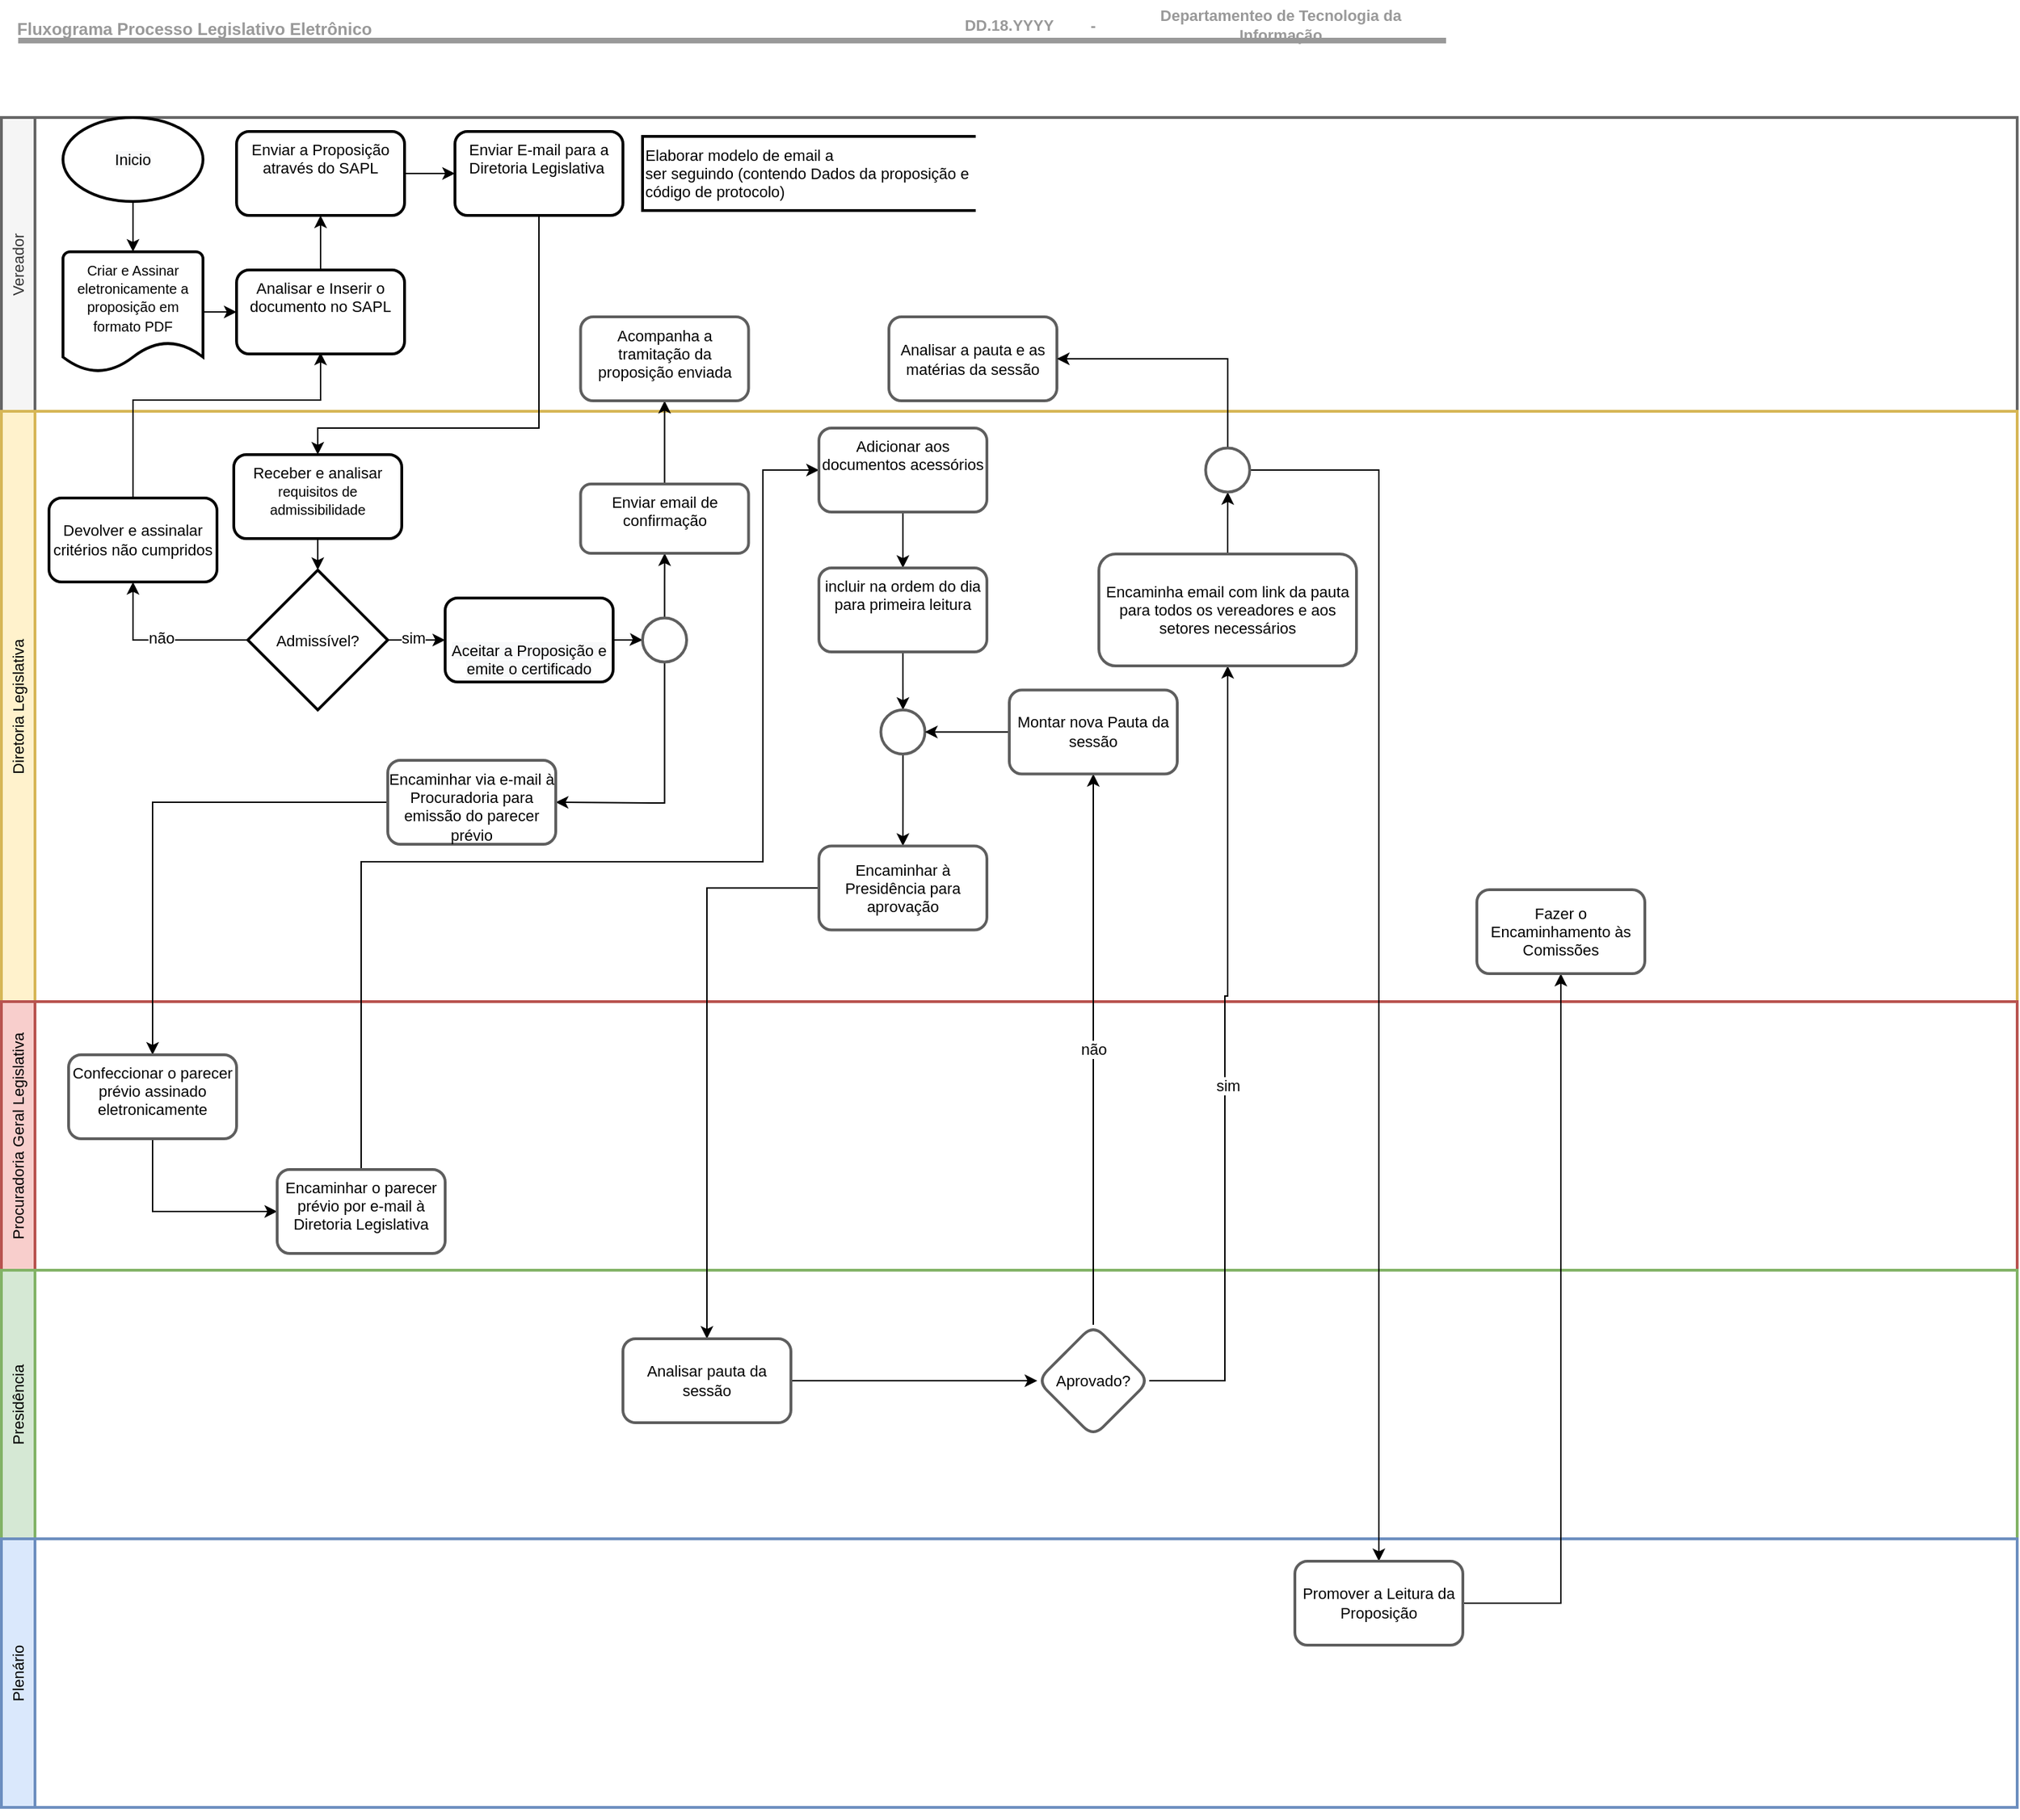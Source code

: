 <mxfile version="14.2.4" type="github">
  <diagram id="OBJG1eIt0na-M_Iumhf0" name="Page-1">
    <mxGraphModel dx="1019" dy="555" grid="1" gridSize="10" guides="1" tooltips="1" connect="1" arrows="1" fold="1" page="1" pageScale="1" pageWidth="827" pageHeight="1169" math="0" shadow="0">
      <root>
        <mxCell id="0" />
        <mxCell id="1" parent="0" />
        <UserObject label="Fluxograma Processo Legislativo Eletrônico" lucidchartObjectId="fB86fQmWT2FW" id="kLoiwdzfELyBHfb5iOQ--1">
          <mxCell style="html=1;overflow=block;blockSpacing=1;whiteSpace=wrap;strokeColor=none;fillColor=none;whiteSpace=wrap;fontSize=12;fontColor=#999999;fontStyle=1;align=center;spacing=7;strokeOpacity=100;fillOpacity=100;" parent="1" vertex="1">
            <mxGeometry x="36" y="24" width="276" height="41" as="geometry" />
          </mxCell>
        </UserObject>
        <UserObject label="Departamenteo de Tecnologia da Informação" lucidchartObjectId="xD86raEp4uvp" id="kLoiwdzfELyBHfb5iOQ--2">
          <mxCell style="html=1;overflow=block;blockSpacing=1;whiteSpace=wrap;strokeColor=none;fillColor=none;whiteSpace=wrap;fontSize=11;fontColor=#999999;fontStyle=1;spacing=3;strokeOpacity=100;fillOpacity=100;" parent="1" vertex="1">
            <mxGeometry x="832" y="24" width="236" height="36" as="geometry" />
          </mxCell>
        </UserObject>
        <UserObject label="" lucidchartObjectId="4E86ajJ.aiLK" id="kLoiwdzfELyBHfb5iOQ--3">
          <mxCell style="html=1;jettySize=18;whiteSpace=wrap;fontSize=11;strokeColor=#999999;strokeOpacity=100;strokeWidth=4;rounded=1;arcSize=12;edgeStyle=orthogonalEdgeStyle;startArrow=none;;endArrow=none;;" parent="1" edge="1">
            <mxGeometry width="100" height="100" relative="1" as="geometry">
              <Array as="points" />
              <mxPoint x="48" y="53" as="sourcePoint" />
              <mxPoint x="1068" y="53" as="targetPoint" />
            </mxGeometry>
          </mxCell>
        </UserObject>
        <UserObject label="%date{DD.MM.YYYY}%" placeholders="1" lucidchartObjectId="BH86H26-wex_" id="kLoiwdzfELyBHfb5iOQ--4">
          <mxCell style="html=1;overflow=block;blockSpacing=1;whiteSpace=wrap;strokeColor=none;fillColor=none;whiteSpace=wrap;fontSize=11;fontColor=#999999;fontStyle=1;spacing=3;strokeOpacity=100;fillOpacity=100;" parent="1" vertex="1">
            <mxGeometry x="684" y="24" width="144" height="36" as="geometry" />
          </mxCell>
        </UserObject>
        <UserObject label="-" lucidchartObjectId="2H868Ppqg2rx" id="kLoiwdzfELyBHfb5iOQ--5">
          <mxCell style="html=1;overflow=block;blockSpacing=1;whiteSpace=wrap;strokeColor=none;fillColor=none;whiteSpace=wrap;fontSize=11;fontColor=#999999;fontStyle=1;spacing=3;strokeOpacity=100;fillOpacity=100;" parent="1" vertex="1">
            <mxGeometry x="744" y="24" width="144" height="36" as="geometry" />
          </mxCell>
        </UserObject>
        <mxCell id="kLoiwdzfELyBHfb5iOQ--6" value="" style="fillColor=none;strokeColor=none;pointerEvents=0;fontStyle=0;html=1;whiteSpace=wrap;container=1;collapsible=0;childLayout=stackLayout;resizeParent=1;dropTarget=0;horizontalStack=0;whiteSpace=wrap;fontSize=11;spacing=0;strokeOpacity=100;rounded=1;absoluteArcSize=1;arcSize=7;horizontal=0;strokeWidth=2;" parent="1" vertex="1">
          <mxGeometry x="36" y="108" width="1440" height="1216" isRotated="1" as="geometry" />
        </mxCell>
        <mxCell id="kLoiwdzfELyBHfb5iOQ--7" value="Vereador" style="swimlane;html=1;whiteSpace=wrap;container=1;connectable=0;collapsible=0;fontStyle=0;startSize=24;dropTarget=0;rounded=0;horizontal=0;whiteSpace=wrap;fontSize=11;spacing=0;strokeColor=#666666;strokeOpacity=100;strokeWidth=2;fontSize=11;fontColor=#333333;align=center;fillColor=#f5f5f5;" parent="kLoiwdzfELyBHfb5iOQ--6" vertex="1">
          <mxGeometry width="1440" height="210" as="geometry" />
        </mxCell>
        <mxCell id="kLoiwdzfELyBHfb5iOQ--8" value="Diretoria Legislativa" style="swimlane;html=1;whiteSpace=wrap;container=1;connectable=0;collapsible=0;fontStyle=0;startSize=24;dropTarget=0;rounded=0;horizontal=0;whiteSpace=wrap;fontSize=11;spacing=0;strokeColor=#d6b656;strokeOpacity=100;strokeWidth=2;fontSize=11;align=center;fillColor=#fff2cc;" parent="kLoiwdzfELyBHfb5iOQ--6" vertex="1">
          <mxGeometry y="210" width="1440" height="422" as="geometry" />
        </mxCell>
        <mxCell id="kLoiwdzfELyBHfb5iOQ--9" value="Procuradoria Geral Legislativa" style="swimlane;html=1;whiteSpace=wrap;container=1;connectable=0;collapsible=0;fontStyle=0;startSize=24;dropTarget=0;rounded=0;horizontal=0;whiteSpace=wrap;fontSize=11;spacing=0;strokeColor=#b85450;strokeOpacity=100;strokeWidth=2;fontSize=11;align=center;fillColor=#f8cecc;" parent="kLoiwdzfELyBHfb5iOQ--6" vertex="1">
          <mxGeometry y="632" width="1440" height="192" as="geometry" />
        </mxCell>
        <mxCell id="kLoiwdzfELyBHfb5iOQ--10" value="Presidência" style="swimlane;html=1;whiteSpace=wrap;container=1;connectable=0;collapsible=0;fontStyle=0;startSize=24;dropTarget=0;rounded=0;horizontal=0;whiteSpace=wrap;fontSize=11;spacing=0;strokeColor=#82b366;strokeOpacity=100;strokeWidth=2;fontSize=11;align=center;fillColor=#d5e8d4;" parent="kLoiwdzfELyBHfb5iOQ--6" vertex="1">
          <mxGeometry y="824" width="1440" height="192" as="geometry" />
        </mxCell>
        <mxCell id="kLoiwdzfELyBHfb5iOQ--11" value="Plenário" style="swimlane;html=1;whiteSpace=wrap;container=1;connectable=0;collapsible=0;fontStyle=0;startSize=24;dropTarget=0;rounded=0;horizontal=0;whiteSpace=wrap;fontSize=11;spacing=0;strokeColor=#6c8ebf;strokeOpacity=100;strokeWidth=2;fontSize=11;align=center;fillColor=#dae8fc;" parent="kLoiwdzfELyBHfb5iOQ--6" vertex="1">
          <mxGeometry y="1016" width="1440" height="192.0" as="geometry" />
        </mxCell>
        <mxCell id="kLoiwdzfELyBHfb5iOQ--21" value="" style="group;spacingLeft=8;align=left;spacing=0;strokeColor=none;whiteSpace=wrap;fontSize=11;fontColor=#000000;strokeOpacity=100;fillOpacity=0;rounded=1;absoluteArcSize=1;arcSize=7;fillColor=#ffffff;strokeWidth=2;verticalAlign=middle;html=1;" parent="1" vertex="1">
          <mxGeometry x="504" y="112" width="186" height="72" as="geometry" />
        </mxCell>
        <mxCell id="dpODGWyExeZbGpC8FYgF-24" style="edgeStyle=orthogonalEdgeStyle;rounded=0;orthogonalLoop=1;jettySize=auto;html=1;entryX=0.5;entryY=0;entryDx=0;entryDy=0;entryPerimeter=0;fontSize=11;" edge="1" parent="1" source="dpODGWyExeZbGpC8FYgF-20" target="dpODGWyExeZbGpC8FYgF-23">
          <mxGeometry relative="1" as="geometry" />
        </mxCell>
        <mxCell id="dpODGWyExeZbGpC8FYgF-20" value="&#xa;&#xa;&lt;span style=&quot;color: rgb(0, 0, 0); font-family: helvetica; font-size: 11px; font-style: normal; font-weight: 400; letter-spacing: normal; text-align: center; text-indent: 0px; text-transform: none; word-spacing: 0px; background-color: rgb(248, 249, 250); display: inline; float: none;&quot;&gt;Inicio&lt;/span&gt;&#xa;&#xa;" style="strokeWidth=2;html=1;shape=mxgraph.flowchart.start_1;whiteSpace=wrap;rounded=1;fontSize=11;" vertex="1" parent="1">
          <mxGeometry x="80" y="108" width="100" height="60" as="geometry" />
        </mxCell>
        <mxCell id="dpODGWyExeZbGpC8FYgF-29" value="" style="edgeStyle=orthogonalEdgeStyle;rounded=0;orthogonalLoop=1;jettySize=auto;html=1;fontSize=11;" edge="1" parent="1" source="dpODGWyExeZbGpC8FYgF-23" target="dpODGWyExeZbGpC8FYgF-28">
          <mxGeometry relative="1" as="geometry" />
        </mxCell>
        <mxCell id="dpODGWyExeZbGpC8FYgF-23" value="&lt;span style=&quot;font-size: 10px&quot;&gt;Criar e Assinar eletronicamente&amp;nbsp;a proposição em formato PDF&lt;/span&gt;" style="strokeWidth=2;html=1;shape=mxgraph.flowchart.document2;whiteSpace=wrap;size=0.25;rounded=1;fontSize=11;labelPosition=center;verticalLabelPosition=middle;align=center;verticalAlign=top;" vertex="1" parent="1">
          <mxGeometry x="80" y="204" width="100" height="86" as="geometry" />
        </mxCell>
        <mxCell id="dpODGWyExeZbGpC8FYgF-32" value="" style="edgeStyle=orthogonalEdgeStyle;rounded=0;orthogonalLoop=1;jettySize=auto;html=1;fontSize=11;" edge="1" parent="1" source="dpODGWyExeZbGpC8FYgF-28" target="dpODGWyExeZbGpC8FYgF-31">
          <mxGeometry relative="1" as="geometry" />
        </mxCell>
        <mxCell id="dpODGWyExeZbGpC8FYgF-28" value="&lt;span&gt;Analisar e Inserir o documento no SAPL&lt;/span&gt;" style="whiteSpace=wrap;html=1;rounded=1;fontSize=11;verticalAlign=top;strokeWidth=2;" vertex="1" parent="1">
          <mxGeometry x="204" y="217" width="120" height="60" as="geometry" />
        </mxCell>
        <mxCell id="dpODGWyExeZbGpC8FYgF-34" value="" style="edgeStyle=orthogonalEdgeStyle;rounded=0;orthogonalLoop=1;jettySize=auto;html=1;fontSize=11;" edge="1" parent="1" source="dpODGWyExeZbGpC8FYgF-31" target="dpODGWyExeZbGpC8FYgF-33">
          <mxGeometry relative="1" as="geometry" />
        </mxCell>
        <mxCell id="dpODGWyExeZbGpC8FYgF-31" value="&lt;span&gt;Enviar a Proposição através do SAPL&lt;/span&gt;" style="whiteSpace=wrap;html=1;rounded=1;fontSize=11;verticalAlign=top;strokeWidth=2;" vertex="1" parent="1">
          <mxGeometry x="204" y="118" width="120" height="60" as="geometry" />
        </mxCell>
        <mxCell id="dpODGWyExeZbGpC8FYgF-40" value="" style="edgeStyle=orthogonalEdgeStyle;rounded=0;orthogonalLoop=1;jettySize=auto;html=1;fontSize=11;entryX=0.5;entryY=0;entryDx=0;entryDy=0;" edge="1" parent="1" source="dpODGWyExeZbGpC8FYgF-33" target="dpODGWyExeZbGpC8FYgF-39">
          <mxGeometry relative="1" as="geometry">
            <Array as="points">
              <mxPoint x="420" y="330" />
              <mxPoint x="262" y="330" />
            </Array>
          </mxGeometry>
        </mxCell>
        <mxCell id="dpODGWyExeZbGpC8FYgF-33" value="&lt;span&gt;Enviar E-mail para a Diretoria Legislativa&amp;nbsp;&lt;/span&gt;" style="whiteSpace=wrap;html=1;rounded=1;fontSize=11;verticalAlign=top;strokeWidth=2;" vertex="1" parent="1">
          <mxGeometry x="360" y="118" width="120" height="60" as="geometry" />
        </mxCell>
        <mxCell id="dpODGWyExeZbGpC8FYgF-38" value="&lt;span style=&quot;&quot;&gt;Elaborar modelo de email a ser&amp;nbsp;&lt;/span&gt;&lt;span style=&quot;&quot;&gt;seguindo&amp;nbsp;&lt;/span&gt;&lt;span style=&quot;&quot;&gt;(&lt;/span&gt;&lt;span style=&quot;&quot;&gt;contendo Dados da proposição e código de protocolo)&lt;/span&gt;" style="strokeWidth=2;html=1;shape=mxgraph.flowchart.annotation_1;align=left;pointerEvents=1;rounded=1;fontSize=11;labelPosition=center;verticalLabelPosition=middle;verticalAlign=top;whiteSpace=wrap;" vertex="1" parent="1">
          <mxGeometry x="494" y="121.5" width="238" height="53" as="geometry" />
        </mxCell>
        <mxCell id="dpODGWyExeZbGpC8FYgF-45" value="" style="edgeStyle=orthogonalEdgeStyle;rounded=0;orthogonalLoop=1;jettySize=auto;html=1;fontSize=11;" edge="1" parent="1" source="dpODGWyExeZbGpC8FYgF-39" target="dpODGWyExeZbGpC8FYgF-44">
          <mxGeometry relative="1" as="geometry" />
        </mxCell>
        <mxCell id="dpODGWyExeZbGpC8FYgF-39" value="&lt;span&gt;Receber e analisar&lt;br&gt;&lt;/span&gt;&lt;span style=&quot;font-size: 10px&quot;&gt;requisitos de admissibilidade&lt;/span&gt;&lt;span&gt;&lt;br&gt;&lt;/span&gt;" style="whiteSpace=wrap;html=1;rounded=1;fontSize=11;verticalAlign=top;strokeWidth=2;" vertex="1" parent="1">
          <mxGeometry x="202" y="349" width="120" height="60" as="geometry" />
        </mxCell>
        <mxCell id="dpODGWyExeZbGpC8FYgF-47" value="não" style="edgeStyle=orthogonalEdgeStyle;rounded=0;orthogonalLoop=1;jettySize=auto;html=1;fontSize=11;" edge="1" parent="1" source="dpODGWyExeZbGpC8FYgF-44">
          <mxGeometry x="0.004" y="-2" relative="1" as="geometry">
            <mxPoint x="130" y="440" as="targetPoint" />
            <Array as="points">
              <mxPoint x="130" y="481" />
              <mxPoint x="130" y="444" />
            </Array>
            <mxPoint as="offset" />
          </mxGeometry>
        </mxCell>
        <mxCell id="dpODGWyExeZbGpC8FYgF-51" value="sim" style="edgeStyle=orthogonalEdgeStyle;rounded=0;orthogonalLoop=1;jettySize=auto;html=1;fontSize=11;" edge="1" parent="1" source="dpODGWyExeZbGpC8FYgF-44" target="dpODGWyExeZbGpC8FYgF-50">
          <mxGeometry x="-0.122" y="2" relative="1" as="geometry">
            <Array as="points">
              <mxPoint x="330" y="482" />
              <mxPoint x="330" y="482" />
            </Array>
            <mxPoint as="offset" />
          </mxGeometry>
        </mxCell>
        <mxCell id="dpODGWyExeZbGpC8FYgF-44" value="Admissível?" style="strokeWidth=2;html=1;shape=mxgraph.flowchart.decision;whiteSpace=wrap;rounded=1;fontSize=11;align=center;" vertex="1" parent="1">
          <mxGeometry x="212" y="431.5" width="100" height="100" as="geometry" />
        </mxCell>
        <mxCell id="dpODGWyExeZbGpC8FYgF-49" style="edgeStyle=orthogonalEdgeStyle;rounded=0;orthogonalLoop=1;jettySize=auto;html=1;fontSize=11;" edge="1" parent="1" source="dpODGWyExeZbGpC8FYgF-46">
          <mxGeometry relative="1" as="geometry">
            <mxPoint x="264" y="276" as="targetPoint" />
            <Array as="points">
              <mxPoint x="130" y="310" />
              <mxPoint x="264" y="310" />
              <mxPoint x="264" y="276" />
            </Array>
          </mxGeometry>
        </mxCell>
        <mxCell id="dpODGWyExeZbGpC8FYgF-46" value="&lt;span&gt;Devolver e assinalar critérios não cumpridos&lt;/span&gt;" style="whiteSpace=wrap;html=1;rounded=1;fontSize=11;strokeWidth=2;" vertex="1" parent="1">
          <mxGeometry x="70" y="380" width="120" height="60" as="geometry" />
        </mxCell>
        <mxCell id="dpODGWyExeZbGpC8FYgF-54" value="" style="edgeStyle=orthogonalEdgeStyle;rounded=0;orthogonalLoop=1;jettySize=auto;html=1;fontSize=11;" edge="1" parent="1" source="dpODGWyExeZbGpC8FYgF-50" target="dpODGWyExeZbGpC8FYgF-53">
          <mxGeometry relative="1" as="geometry" />
        </mxCell>
        <mxCell id="dpODGWyExeZbGpC8FYgF-50" value="&lt;br&gt;&lt;br&gt;&lt;span style=&quot;color: rgb(0 , 0 , 0) ; font-family: &amp;#34;helvetica&amp;#34; ; font-size: 11px ; font-style: normal ; font-weight: 400 ; letter-spacing: normal ; text-align: center ; text-indent: 0px ; text-transform: none ; word-spacing: 0px ; background-color: rgb(248 , 249 , 250) ; display: inline ; float: none&quot;&gt;Aceitar a Proposição e emite o certificado&lt;/span&gt;&lt;br&gt;" style="whiteSpace=wrap;html=1;rounded=1;fontSize=11;strokeWidth=2;" vertex="1" parent="1">
          <mxGeometry x="353" y="451.5" width="120" height="60" as="geometry" />
        </mxCell>
        <mxCell id="dpODGWyExeZbGpC8FYgF-57" value="" style="edgeStyle=orthogonalEdgeStyle;rounded=0;orthogonalLoop=1;jettySize=auto;html=1;fontSize=11;" edge="1" parent="1" source="dpODGWyExeZbGpC8FYgF-53" target="dpODGWyExeZbGpC8FYgF-56">
          <mxGeometry relative="1" as="geometry" />
        </mxCell>
        <mxCell id="dpODGWyExeZbGpC8FYgF-66" value="" style="edgeStyle=orthogonalEdgeStyle;rounded=0;orthogonalLoop=1;jettySize=auto;html=1;fontSize=11;entryX=1;entryY=0.5;entryDx=0;entryDy=0;" edge="1" parent="1" source="dpODGWyExeZbGpC8FYgF-53" target="dpODGWyExeZbGpC8FYgF-65">
          <mxGeometry relative="1" as="geometry">
            <Array as="points">
              <mxPoint x="510" y="598" />
              <mxPoint x="500" y="598" />
            </Array>
          </mxGeometry>
        </mxCell>
        <mxCell id="dpODGWyExeZbGpC8FYgF-53" value="" style="verticalLabelPosition=bottom;verticalAlign=top;html=1;shape=mxgraph.flowchart.on-page_reference;rounded=1;strokeColor=#5E5E5E;strokeWidth=2;fontSize=11;align=left;" vertex="1" parent="1">
          <mxGeometry x="494" y="465.75" width="31.5" height="31.5" as="geometry" />
        </mxCell>
        <mxCell id="dpODGWyExeZbGpC8FYgF-61" value="" style="edgeStyle=orthogonalEdgeStyle;rounded=0;orthogonalLoop=1;jettySize=auto;html=1;fontSize=11;" edge="1" parent="1" source="dpODGWyExeZbGpC8FYgF-56" target="dpODGWyExeZbGpC8FYgF-60">
          <mxGeometry relative="1" as="geometry" />
        </mxCell>
        <mxCell id="dpODGWyExeZbGpC8FYgF-56" value="&lt;span&gt;Enviar email de confirmação&lt;/span&gt;" style="whiteSpace=wrap;html=1;rounded=1;fontSize=11;align=center;verticalAlign=top;strokeColor=#5E5E5E;strokeWidth=2;" vertex="1" parent="1">
          <mxGeometry x="449.75" y="370" width="120" height="49.5" as="geometry" />
        </mxCell>
        <mxCell id="dpODGWyExeZbGpC8FYgF-60" value="&lt;span&gt;Acompanha a tramitação da proposição enviada&lt;/span&gt;" style="whiteSpace=wrap;html=1;rounded=1;fontSize=11;verticalAlign=top;strokeColor=#5E5E5E;strokeWidth=2;" vertex="1" parent="1">
          <mxGeometry x="449.75" y="250.5" width="120" height="60" as="geometry" />
        </mxCell>
        <mxCell id="dpODGWyExeZbGpC8FYgF-69" value="" style="edgeStyle=orthogonalEdgeStyle;rounded=0;orthogonalLoop=1;jettySize=auto;html=1;fontSize=11;" edge="1" parent="1" source="dpODGWyExeZbGpC8FYgF-65" target="dpODGWyExeZbGpC8FYgF-68">
          <mxGeometry relative="1" as="geometry" />
        </mxCell>
        <mxCell id="dpODGWyExeZbGpC8FYgF-65" value="&lt;span&gt;Encaminhar via e-mail à Procuradoria para emissão do parecer prévio&lt;/span&gt;" style="whiteSpace=wrap;html=1;rounded=1;fontSize=11;align=center;verticalAlign=top;strokeColor=#5E5E5E;strokeWidth=2;" vertex="1" parent="1">
          <mxGeometry x="312" y="567.5" width="120" height="60" as="geometry" />
        </mxCell>
        <mxCell id="dpODGWyExeZbGpC8FYgF-71" value="" style="edgeStyle=orthogonalEdgeStyle;rounded=0;orthogonalLoop=1;jettySize=auto;html=1;fontSize=11;entryX=0;entryY=0.5;entryDx=0;entryDy=0;exitX=0.5;exitY=1;exitDx=0;exitDy=0;" edge="1" parent="1" source="dpODGWyExeZbGpC8FYgF-68" target="dpODGWyExeZbGpC8FYgF-70">
          <mxGeometry relative="1" as="geometry" />
        </mxCell>
        <mxCell id="dpODGWyExeZbGpC8FYgF-68" value="&lt;span&gt;Confeccionar o parecer prévio assinado eletronicamente&lt;/span&gt;" style="whiteSpace=wrap;html=1;rounded=1;fontSize=11;verticalAlign=top;strokeColor=#5E5E5E;strokeWidth=2;" vertex="1" parent="1">
          <mxGeometry x="84" y="778" width="120" height="60" as="geometry" />
        </mxCell>
        <mxCell id="dpODGWyExeZbGpC8FYgF-73" value="" style="edgeStyle=orthogonalEdgeStyle;rounded=0;orthogonalLoop=1;jettySize=auto;html=1;fontSize=11;" edge="1" parent="1" source="dpODGWyExeZbGpC8FYgF-70" target="dpODGWyExeZbGpC8FYgF-72">
          <mxGeometry relative="1" as="geometry">
            <Array as="points">
              <mxPoint x="293" y="640" />
              <mxPoint x="580" y="640" />
              <mxPoint x="580" y="360" />
            </Array>
          </mxGeometry>
        </mxCell>
        <mxCell id="dpODGWyExeZbGpC8FYgF-70" value="&lt;span&gt;Encaminhar o parecer prévio por e-mail à Diretoria Legislativa&lt;/span&gt;" style="whiteSpace=wrap;html=1;rounded=1;fontSize=11;verticalAlign=top;strokeColor=#5E5E5E;strokeWidth=2;" vertex="1" parent="1">
          <mxGeometry x="233" y="860" width="120" height="60" as="geometry" />
        </mxCell>
        <mxCell id="dpODGWyExeZbGpC8FYgF-77" value="" style="edgeStyle=orthogonalEdgeStyle;rounded=0;orthogonalLoop=1;jettySize=auto;html=1;fontSize=11;" edge="1" parent="1" source="dpODGWyExeZbGpC8FYgF-72" target="dpODGWyExeZbGpC8FYgF-76">
          <mxGeometry relative="1" as="geometry" />
        </mxCell>
        <mxCell id="dpODGWyExeZbGpC8FYgF-72" value="&lt;span&gt;Adicionar aos documentos acessórios&lt;/span&gt;" style="whiteSpace=wrap;html=1;rounded=1;fontSize=11;verticalAlign=top;strokeColor=#5E5E5E;strokeWidth=2;" vertex="1" parent="1">
          <mxGeometry x="620" y="330" width="120" height="60" as="geometry" />
        </mxCell>
        <mxCell id="dpODGWyExeZbGpC8FYgF-80" value="" style="edgeStyle=orthogonalEdgeStyle;rounded=0;orthogonalLoop=1;jettySize=auto;html=1;fontSize=11;" edge="1" parent="1" source="dpODGWyExeZbGpC8FYgF-76" target="dpODGWyExeZbGpC8FYgF-79">
          <mxGeometry relative="1" as="geometry" />
        </mxCell>
        <mxCell id="dpODGWyExeZbGpC8FYgF-76" value="&lt;span&gt;incluir na ordem do dia para primeira leitura&lt;/span&gt;" style="whiteSpace=wrap;html=1;rounded=1;fontSize=11;verticalAlign=top;strokeColor=#5E5E5E;strokeWidth=2;" vertex="1" parent="1">
          <mxGeometry x="620" y="430" width="120" height="60" as="geometry" />
        </mxCell>
        <mxCell id="dpODGWyExeZbGpC8FYgF-82" value="" style="edgeStyle=orthogonalEdgeStyle;rounded=0;orthogonalLoop=1;jettySize=auto;html=1;fontSize=11;" edge="1" parent="1" source="dpODGWyExeZbGpC8FYgF-79" target="dpODGWyExeZbGpC8FYgF-81">
          <mxGeometry relative="1" as="geometry" />
        </mxCell>
        <mxCell id="dpODGWyExeZbGpC8FYgF-79" value="" style="verticalLabelPosition=bottom;verticalAlign=top;html=1;shape=mxgraph.flowchart.on-page_reference;rounded=1;strokeColor=#5E5E5E;strokeWidth=2;fontSize=11;align=left;" vertex="1" parent="1">
          <mxGeometry x="664.25" y="531.5" width="31.5" height="31.5" as="geometry" />
        </mxCell>
        <mxCell id="dpODGWyExeZbGpC8FYgF-84" value="" style="edgeStyle=orthogonalEdgeStyle;rounded=0;orthogonalLoop=1;jettySize=auto;html=1;fontSize=11;" edge="1" parent="1" source="dpODGWyExeZbGpC8FYgF-81" target="dpODGWyExeZbGpC8FYgF-83">
          <mxGeometry relative="1" as="geometry" />
        </mxCell>
        <mxCell id="dpODGWyExeZbGpC8FYgF-81" value="&lt;span&gt;Encaminhar à Presidência para aprovação&lt;/span&gt;" style="whiteSpace=wrap;html=1;rounded=1;fontSize=11;align=center;verticalAlign=middle;strokeColor=#5E5E5E;strokeWidth=2;" vertex="1" parent="1">
          <mxGeometry x="620" y="628.75" width="120" height="60" as="geometry" />
        </mxCell>
        <mxCell id="dpODGWyExeZbGpC8FYgF-86" value="" style="edgeStyle=orthogonalEdgeStyle;rounded=0;orthogonalLoop=1;jettySize=auto;html=1;fontSize=11;" edge="1" parent="1" source="dpODGWyExeZbGpC8FYgF-83" target="dpODGWyExeZbGpC8FYgF-85">
          <mxGeometry relative="1" as="geometry" />
        </mxCell>
        <mxCell id="dpODGWyExeZbGpC8FYgF-83" value="Analisar pauta da sessão" style="whiteSpace=wrap;html=1;rounded=1;fontSize=11;verticalAlign=middle;strokeColor=#5E5E5E;strokeWidth=2;" vertex="1" parent="1">
          <mxGeometry x="480" y="981" width="120" height="60" as="geometry" />
        </mxCell>
        <mxCell id="dpODGWyExeZbGpC8FYgF-89" value="não" style="edgeStyle=orthogonalEdgeStyle;rounded=0;orthogonalLoop=1;jettySize=auto;html=1;fontSize=11;" edge="1" parent="1" source="dpODGWyExeZbGpC8FYgF-85" target="dpODGWyExeZbGpC8FYgF-88">
          <mxGeometry relative="1" as="geometry" />
        </mxCell>
        <mxCell id="dpODGWyExeZbGpC8FYgF-92" value="" style="edgeStyle=orthogonalEdgeStyle;rounded=0;orthogonalLoop=1;jettySize=auto;html=1;fontSize=11;" edge="1" parent="1" source="dpODGWyExeZbGpC8FYgF-85" target="dpODGWyExeZbGpC8FYgF-91">
          <mxGeometry relative="1" as="geometry">
            <Array as="points">
              <mxPoint x="910" y="1011" />
              <mxPoint x="910" y="736" />
              <mxPoint x="912" y="736" />
            </Array>
          </mxGeometry>
        </mxCell>
        <mxCell id="dpODGWyExeZbGpC8FYgF-93" value="sim" style="edgeLabel;html=1;align=center;verticalAlign=middle;resizable=0;points=[];fontSize=11;" vertex="1" connectable="0" parent="dpODGWyExeZbGpC8FYgF-92">
          <mxGeometry x="-0.064" y="-2" relative="1" as="geometry">
            <mxPoint as="offset" />
          </mxGeometry>
        </mxCell>
        <mxCell id="dpODGWyExeZbGpC8FYgF-85" value="Aprovado?" style="rhombus;whiteSpace=wrap;html=1;rounded=1;fontSize=11;strokeColor=#5E5E5E;strokeWidth=2;" vertex="1" parent="1">
          <mxGeometry x="776" y="971" width="80" height="80" as="geometry" />
        </mxCell>
        <mxCell id="dpODGWyExeZbGpC8FYgF-90" value="" style="edgeStyle=orthogonalEdgeStyle;rounded=0;orthogonalLoop=1;jettySize=auto;html=1;fontSize=11;" edge="1" parent="1" source="dpODGWyExeZbGpC8FYgF-88" target="dpODGWyExeZbGpC8FYgF-79">
          <mxGeometry relative="1" as="geometry" />
        </mxCell>
        <mxCell id="dpODGWyExeZbGpC8FYgF-88" value="&lt;span&gt;Montar nova Pauta da sessão&lt;/span&gt;" style="whiteSpace=wrap;html=1;rounded=1;fontSize=11;strokeColor=#5E5E5E;strokeWidth=2;" vertex="1" parent="1">
          <mxGeometry x="756" y="517.25" width="120" height="60" as="geometry" />
        </mxCell>
        <mxCell id="dpODGWyExeZbGpC8FYgF-97" value="" style="edgeStyle=orthogonalEdgeStyle;rounded=0;orthogonalLoop=1;jettySize=auto;html=1;fontSize=11;" edge="1" parent="1" source="dpODGWyExeZbGpC8FYgF-91" target="dpODGWyExeZbGpC8FYgF-96">
          <mxGeometry relative="1" as="geometry" />
        </mxCell>
        <mxCell id="dpODGWyExeZbGpC8FYgF-91" value="&lt;span&gt;Encaminha email com link da pauta para todos os vereadores e aos setores necessários&lt;/span&gt;" style="whiteSpace=wrap;html=1;rounded=1;fontSize=11;strokeColor=#5E5E5E;strokeWidth=2;" vertex="1" parent="1">
          <mxGeometry x="820" y="420" width="184" height="80" as="geometry" />
        </mxCell>
        <mxCell id="dpODGWyExeZbGpC8FYgF-94" value="&lt;span&gt;Analisar a pauta e as matérias da sessão&lt;/span&gt;" style="whiteSpace=wrap;html=1;rounded=1;fontSize=11;strokeColor=#5E5E5E;strokeWidth=2;" vertex="1" parent="1">
          <mxGeometry x="670" y="250.5" width="120" height="60" as="geometry" />
        </mxCell>
        <mxCell id="dpODGWyExeZbGpC8FYgF-98" style="edgeStyle=orthogonalEdgeStyle;rounded=0;orthogonalLoop=1;jettySize=auto;html=1;entryX=1;entryY=0.5;entryDx=0;entryDy=0;fontSize=11;" edge="1" parent="1" source="dpODGWyExeZbGpC8FYgF-96" target="dpODGWyExeZbGpC8FYgF-94">
          <mxGeometry relative="1" as="geometry">
            <Array as="points">
              <mxPoint x="912" y="281" />
            </Array>
          </mxGeometry>
        </mxCell>
        <mxCell id="dpODGWyExeZbGpC8FYgF-100" value="" style="edgeStyle=orthogonalEdgeStyle;rounded=0;orthogonalLoop=1;jettySize=auto;html=1;fontSize=11;" edge="1" parent="1" source="dpODGWyExeZbGpC8FYgF-96" target="dpODGWyExeZbGpC8FYgF-99">
          <mxGeometry relative="1" as="geometry" />
        </mxCell>
        <mxCell id="dpODGWyExeZbGpC8FYgF-96" value="" style="verticalLabelPosition=bottom;verticalAlign=top;html=1;shape=mxgraph.flowchart.on-page_reference;rounded=1;strokeColor=#5E5E5E;strokeWidth=2;fontSize=11;align=left;" vertex="1" parent="1">
          <mxGeometry x="896.25" y="344.25" width="31.5" height="31.5" as="geometry" />
        </mxCell>
        <mxCell id="dpODGWyExeZbGpC8FYgF-103" value="" style="edgeStyle=orthogonalEdgeStyle;rounded=0;orthogonalLoop=1;jettySize=auto;html=1;fontSize=11;" edge="1" parent="1" source="dpODGWyExeZbGpC8FYgF-99" target="dpODGWyExeZbGpC8FYgF-102">
          <mxGeometry relative="1" as="geometry" />
        </mxCell>
        <mxCell id="dpODGWyExeZbGpC8FYgF-99" value="Promover a Leitura da Proposição" style="whiteSpace=wrap;html=1;rounded=1;fontSize=11;align=center;verticalAlign=middle;strokeColor=#5E5E5E;strokeWidth=2;" vertex="1" parent="1">
          <mxGeometry x="960" y="1140" width="120" height="60" as="geometry" />
        </mxCell>
        <mxCell id="dpODGWyExeZbGpC8FYgF-102" value="Fazer o Encaminhamento às Comissões" style="whiteSpace=wrap;html=1;rounded=1;fontSize=11;strokeColor=#5E5E5E;strokeWidth=2;" vertex="1" parent="1">
          <mxGeometry x="1090" y="660" width="120" height="60" as="geometry" />
        </mxCell>
      </root>
    </mxGraphModel>
  </diagram>
</mxfile>
